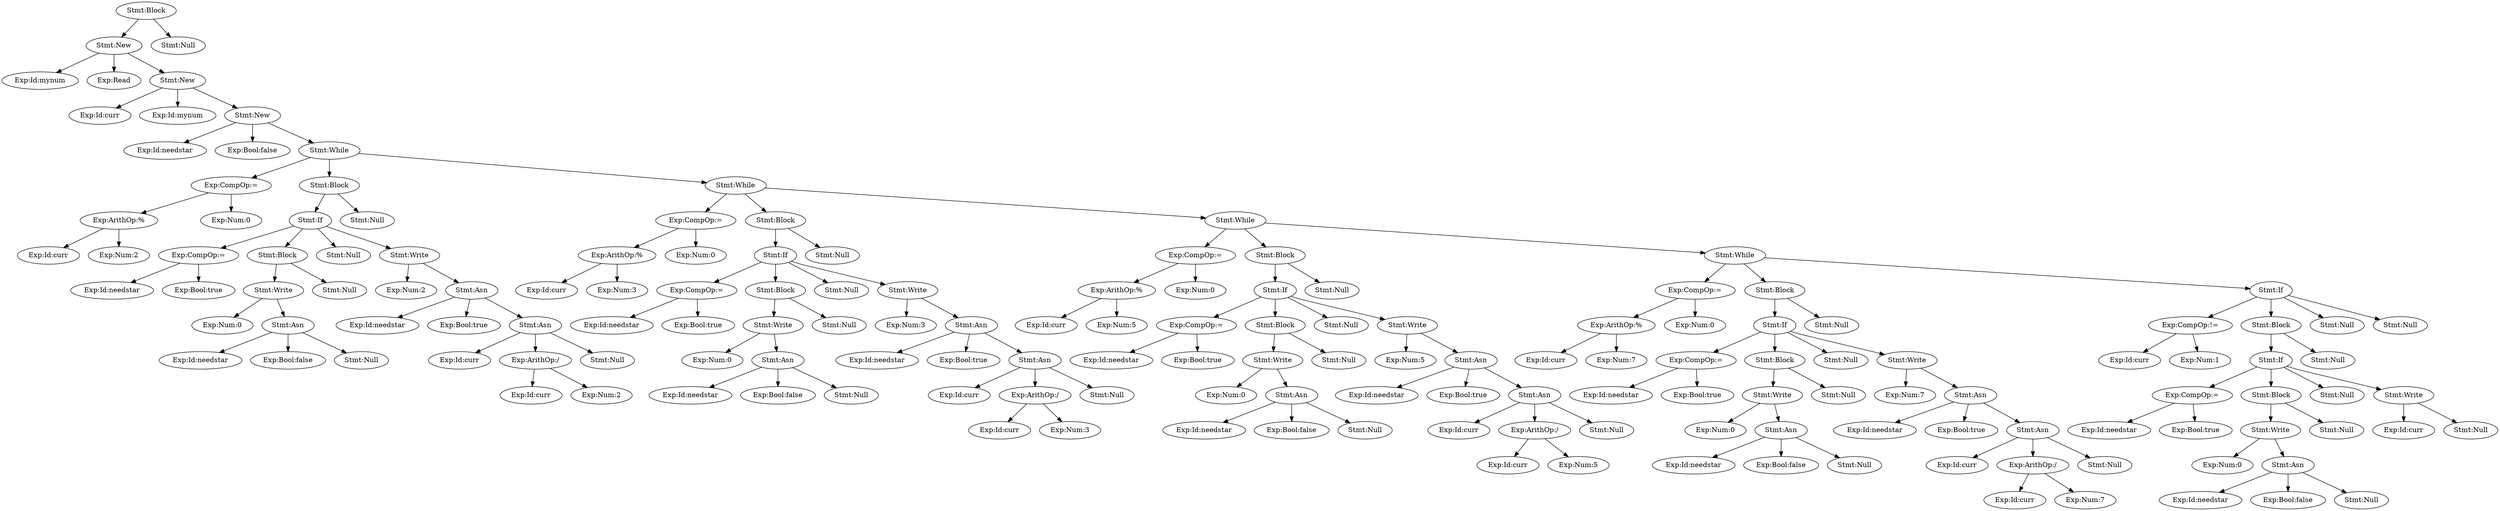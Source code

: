digraph AST {
	n1 [label="Stmt:Block"];
	n2 [label="Stmt:New"];
	n3 [label="Exp:Id:mynum"];
	n2 -> n3;
	n4 [label="Exp:Read"];
	n2 -> n4;
	n5 [label="Stmt:New"];
	n6 [label="Exp:Id:curr"];
	n5 -> n6;
	n7 [label="Exp:Id:mynum"];
	n5 -> n7;
	n8 [label="Stmt:New"];
	n9 [label="Exp:Id:needstar"];
	n8 -> n9;
	n10 [label="Exp:Bool:false"];
	n8 -> n10;
	n11 [label="Stmt:While"];
	n12 [label="Exp:CompOp:="];
	n13 [label="Exp:ArithOp:%"];
	n14 [label="Exp:Id:curr"];
	n13 -> n14;
	n15 [label="Exp:Num:2"];
	n13 -> n15;
	n12 -> n13;
	n16 [label="Exp:Num:0"];
	n12 -> n16;
	n11 -> n12;
	n17 [label="Stmt:Block"];
	n18 [label="Stmt:If"];
	n19 [label="Exp:CompOp:="];
	n20 [label="Exp:Id:needstar"];
	n19 -> n20;
	n21 [label="Exp:Bool:true"];
	n19 -> n21;
	n18 -> n19;
	n22 [label="Stmt:Block"];
	n23 [label="Stmt:Write"];
	n24 [label="Exp:Num:0"];
	n23 -> n24;
	n25 [label="Stmt:Asn"];
	n26 [label="Exp:Id:needstar"];
	n25 -> n26;
	n27 [label="Exp:Bool:false"];
	n25 -> n27;
	n28 [label="Stmt:Null"];
	n25 -> n28;
	n23 -> n25;
	n22 -> n23;
	n29 [label="Stmt:Null"];
	n22 -> n29;
	n18 -> n22;
	n30 [label="Stmt:Null"];
	n18 -> n30;
	n31 [label="Stmt:Write"];
	n32 [label="Exp:Num:2"];
	n31 -> n32;
	n33 [label="Stmt:Asn"];
	n34 [label="Exp:Id:needstar"];
	n33 -> n34;
	n35 [label="Exp:Bool:true"];
	n33 -> n35;
	n36 [label="Stmt:Asn"];
	n37 [label="Exp:Id:curr"];
	n36 -> n37;
	n38 [label="Exp:ArithOp:/"];
	n39 [label="Exp:Id:curr"];
	n38 -> n39;
	n40 [label="Exp:Num:2"];
	n38 -> n40;
	n36 -> n38;
	n41 [label="Stmt:Null"];
	n36 -> n41;
	n33 -> n36;
	n31 -> n33;
	n18 -> n31;
	n17 -> n18;
	n42 [label="Stmt:Null"];
	n17 -> n42;
	n11 -> n17;
	n43 [label="Stmt:While"];
	n44 [label="Exp:CompOp:="];
	n45 [label="Exp:ArithOp:%"];
	n46 [label="Exp:Id:curr"];
	n45 -> n46;
	n47 [label="Exp:Num:3"];
	n45 -> n47;
	n44 -> n45;
	n48 [label="Exp:Num:0"];
	n44 -> n48;
	n43 -> n44;
	n49 [label="Stmt:Block"];
	n50 [label="Stmt:If"];
	n51 [label="Exp:CompOp:="];
	n52 [label="Exp:Id:needstar"];
	n51 -> n52;
	n53 [label="Exp:Bool:true"];
	n51 -> n53;
	n50 -> n51;
	n54 [label="Stmt:Block"];
	n55 [label="Stmt:Write"];
	n56 [label="Exp:Num:0"];
	n55 -> n56;
	n57 [label="Stmt:Asn"];
	n58 [label="Exp:Id:needstar"];
	n57 -> n58;
	n59 [label="Exp:Bool:false"];
	n57 -> n59;
	n60 [label="Stmt:Null"];
	n57 -> n60;
	n55 -> n57;
	n54 -> n55;
	n61 [label="Stmt:Null"];
	n54 -> n61;
	n50 -> n54;
	n62 [label="Stmt:Null"];
	n50 -> n62;
	n63 [label="Stmt:Write"];
	n64 [label="Exp:Num:3"];
	n63 -> n64;
	n65 [label="Stmt:Asn"];
	n66 [label="Exp:Id:needstar"];
	n65 -> n66;
	n67 [label="Exp:Bool:true"];
	n65 -> n67;
	n68 [label="Stmt:Asn"];
	n69 [label="Exp:Id:curr"];
	n68 -> n69;
	n70 [label="Exp:ArithOp:/"];
	n71 [label="Exp:Id:curr"];
	n70 -> n71;
	n72 [label="Exp:Num:3"];
	n70 -> n72;
	n68 -> n70;
	n73 [label="Stmt:Null"];
	n68 -> n73;
	n65 -> n68;
	n63 -> n65;
	n50 -> n63;
	n49 -> n50;
	n74 [label="Stmt:Null"];
	n49 -> n74;
	n43 -> n49;
	n75 [label="Stmt:While"];
	n76 [label="Exp:CompOp:="];
	n77 [label="Exp:ArithOp:%"];
	n78 [label="Exp:Id:curr"];
	n77 -> n78;
	n79 [label="Exp:Num:5"];
	n77 -> n79;
	n76 -> n77;
	n80 [label="Exp:Num:0"];
	n76 -> n80;
	n75 -> n76;
	n81 [label="Stmt:Block"];
	n82 [label="Stmt:If"];
	n83 [label="Exp:CompOp:="];
	n84 [label="Exp:Id:needstar"];
	n83 -> n84;
	n85 [label="Exp:Bool:true"];
	n83 -> n85;
	n82 -> n83;
	n86 [label="Stmt:Block"];
	n87 [label="Stmt:Write"];
	n88 [label="Exp:Num:0"];
	n87 -> n88;
	n89 [label="Stmt:Asn"];
	n90 [label="Exp:Id:needstar"];
	n89 -> n90;
	n91 [label="Exp:Bool:false"];
	n89 -> n91;
	n92 [label="Stmt:Null"];
	n89 -> n92;
	n87 -> n89;
	n86 -> n87;
	n93 [label="Stmt:Null"];
	n86 -> n93;
	n82 -> n86;
	n94 [label="Stmt:Null"];
	n82 -> n94;
	n95 [label="Stmt:Write"];
	n96 [label="Exp:Num:5"];
	n95 -> n96;
	n97 [label="Stmt:Asn"];
	n98 [label="Exp:Id:needstar"];
	n97 -> n98;
	n99 [label="Exp:Bool:true"];
	n97 -> n99;
	n100 [label="Stmt:Asn"];
	n101 [label="Exp:Id:curr"];
	n100 -> n101;
	n102 [label="Exp:ArithOp:/"];
	n103 [label="Exp:Id:curr"];
	n102 -> n103;
	n104 [label="Exp:Num:5"];
	n102 -> n104;
	n100 -> n102;
	n105 [label="Stmt:Null"];
	n100 -> n105;
	n97 -> n100;
	n95 -> n97;
	n82 -> n95;
	n81 -> n82;
	n106 [label="Stmt:Null"];
	n81 -> n106;
	n75 -> n81;
	n107 [label="Stmt:While"];
	n108 [label="Exp:CompOp:="];
	n109 [label="Exp:ArithOp:%"];
	n110 [label="Exp:Id:curr"];
	n109 -> n110;
	n111 [label="Exp:Num:7"];
	n109 -> n111;
	n108 -> n109;
	n112 [label="Exp:Num:0"];
	n108 -> n112;
	n107 -> n108;
	n113 [label="Stmt:Block"];
	n114 [label="Stmt:If"];
	n115 [label="Exp:CompOp:="];
	n116 [label="Exp:Id:needstar"];
	n115 -> n116;
	n117 [label="Exp:Bool:true"];
	n115 -> n117;
	n114 -> n115;
	n118 [label="Stmt:Block"];
	n119 [label="Stmt:Write"];
	n120 [label="Exp:Num:0"];
	n119 -> n120;
	n121 [label="Stmt:Asn"];
	n122 [label="Exp:Id:needstar"];
	n121 -> n122;
	n123 [label="Exp:Bool:false"];
	n121 -> n123;
	n124 [label="Stmt:Null"];
	n121 -> n124;
	n119 -> n121;
	n118 -> n119;
	n125 [label="Stmt:Null"];
	n118 -> n125;
	n114 -> n118;
	n126 [label="Stmt:Null"];
	n114 -> n126;
	n127 [label="Stmt:Write"];
	n128 [label="Exp:Num:7"];
	n127 -> n128;
	n129 [label="Stmt:Asn"];
	n130 [label="Exp:Id:needstar"];
	n129 -> n130;
	n131 [label="Exp:Bool:true"];
	n129 -> n131;
	n132 [label="Stmt:Asn"];
	n133 [label="Exp:Id:curr"];
	n132 -> n133;
	n134 [label="Exp:ArithOp:/"];
	n135 [label="Exp:Id:curr"];
	n134 -> n135;
	n136 [label="Exp:Num:7"];
	n134 -> n136;
	n132 -> n134;
	n137 [label="Stmt:Null"];
	n132 -> n137;
	n129 -> n132;
	n127 -> n129;
	n114 -> n127;
	n113 -> n114;
	n138 [label="Stmt:Null"];
	n113 -> n138;
	n107 -> n113;
	n139 [label="Stmt:If"];
	n140 [label="Exp:CompOp:!="];
	n141 [label="Exp:Id:curr"];
	n140 -> n141;
	n142 [label="Exp:Num:1"];
	n140 -> n142;
	n139 -> n140;
	n143 [label="Stmt:Block"];
	n144 [label="Stmt:If"];
	n145 [label="Exp:CompOp:="];
	n146 [label="Exp:Id:needstar"];
	n145 -> n146;
	n147 [label="Exp:Bool:true"];
	n145 -> n147;
	n144 -> n145;
	n148 [label="Stmt:Block"];
	n149 [label="Stmt:Write"];
	n150 [label="Exp:Num:0"];
	n149 -> n150;
	n151 [label="Stmt:Asn"];
	n152 [label="Exp:Id:needstar"];
	n151 -> n152;
	n153 [label="Exp:Bool:false"];
	n151 -> n153;
	n154 [label="Stmt:Null"];
	n151 -> n154;
	n149 -> n151;
	n148 -> n149;
	n155 [label="Stmt:Null"];
	n148 -> n155;
	n144 -> n148;
	n156 [label="Stmt:Null"];
	n144 -> n156;
	n157 [label="Stmt:Write"];
	n158 [label="Exp:Id:curr"];
	n157 -> n158;
	n159 [label="Stmt:Null"];
	n157 -> n159;
	n144 -> n157;
	n143 -> n144;
	n160 [label="Stmt:Null"];
	n143 -> n160;
	n139 -> n143;
	n161 [label="Stmt:Null"];
	n139 -> n161;
	n162 [label="Stmt:Null"];
	n139 -> n162;
	n107 -> n139;
	n75 -> n107;
	n43 -> n75;
	n11 -> n43;
	n8 -> n11;
	n5 -> n8;
	n2 -> n5;
	n1 -> n2;
	n163 [label="Stmt:Null"];
	n1 -> n163;
}
